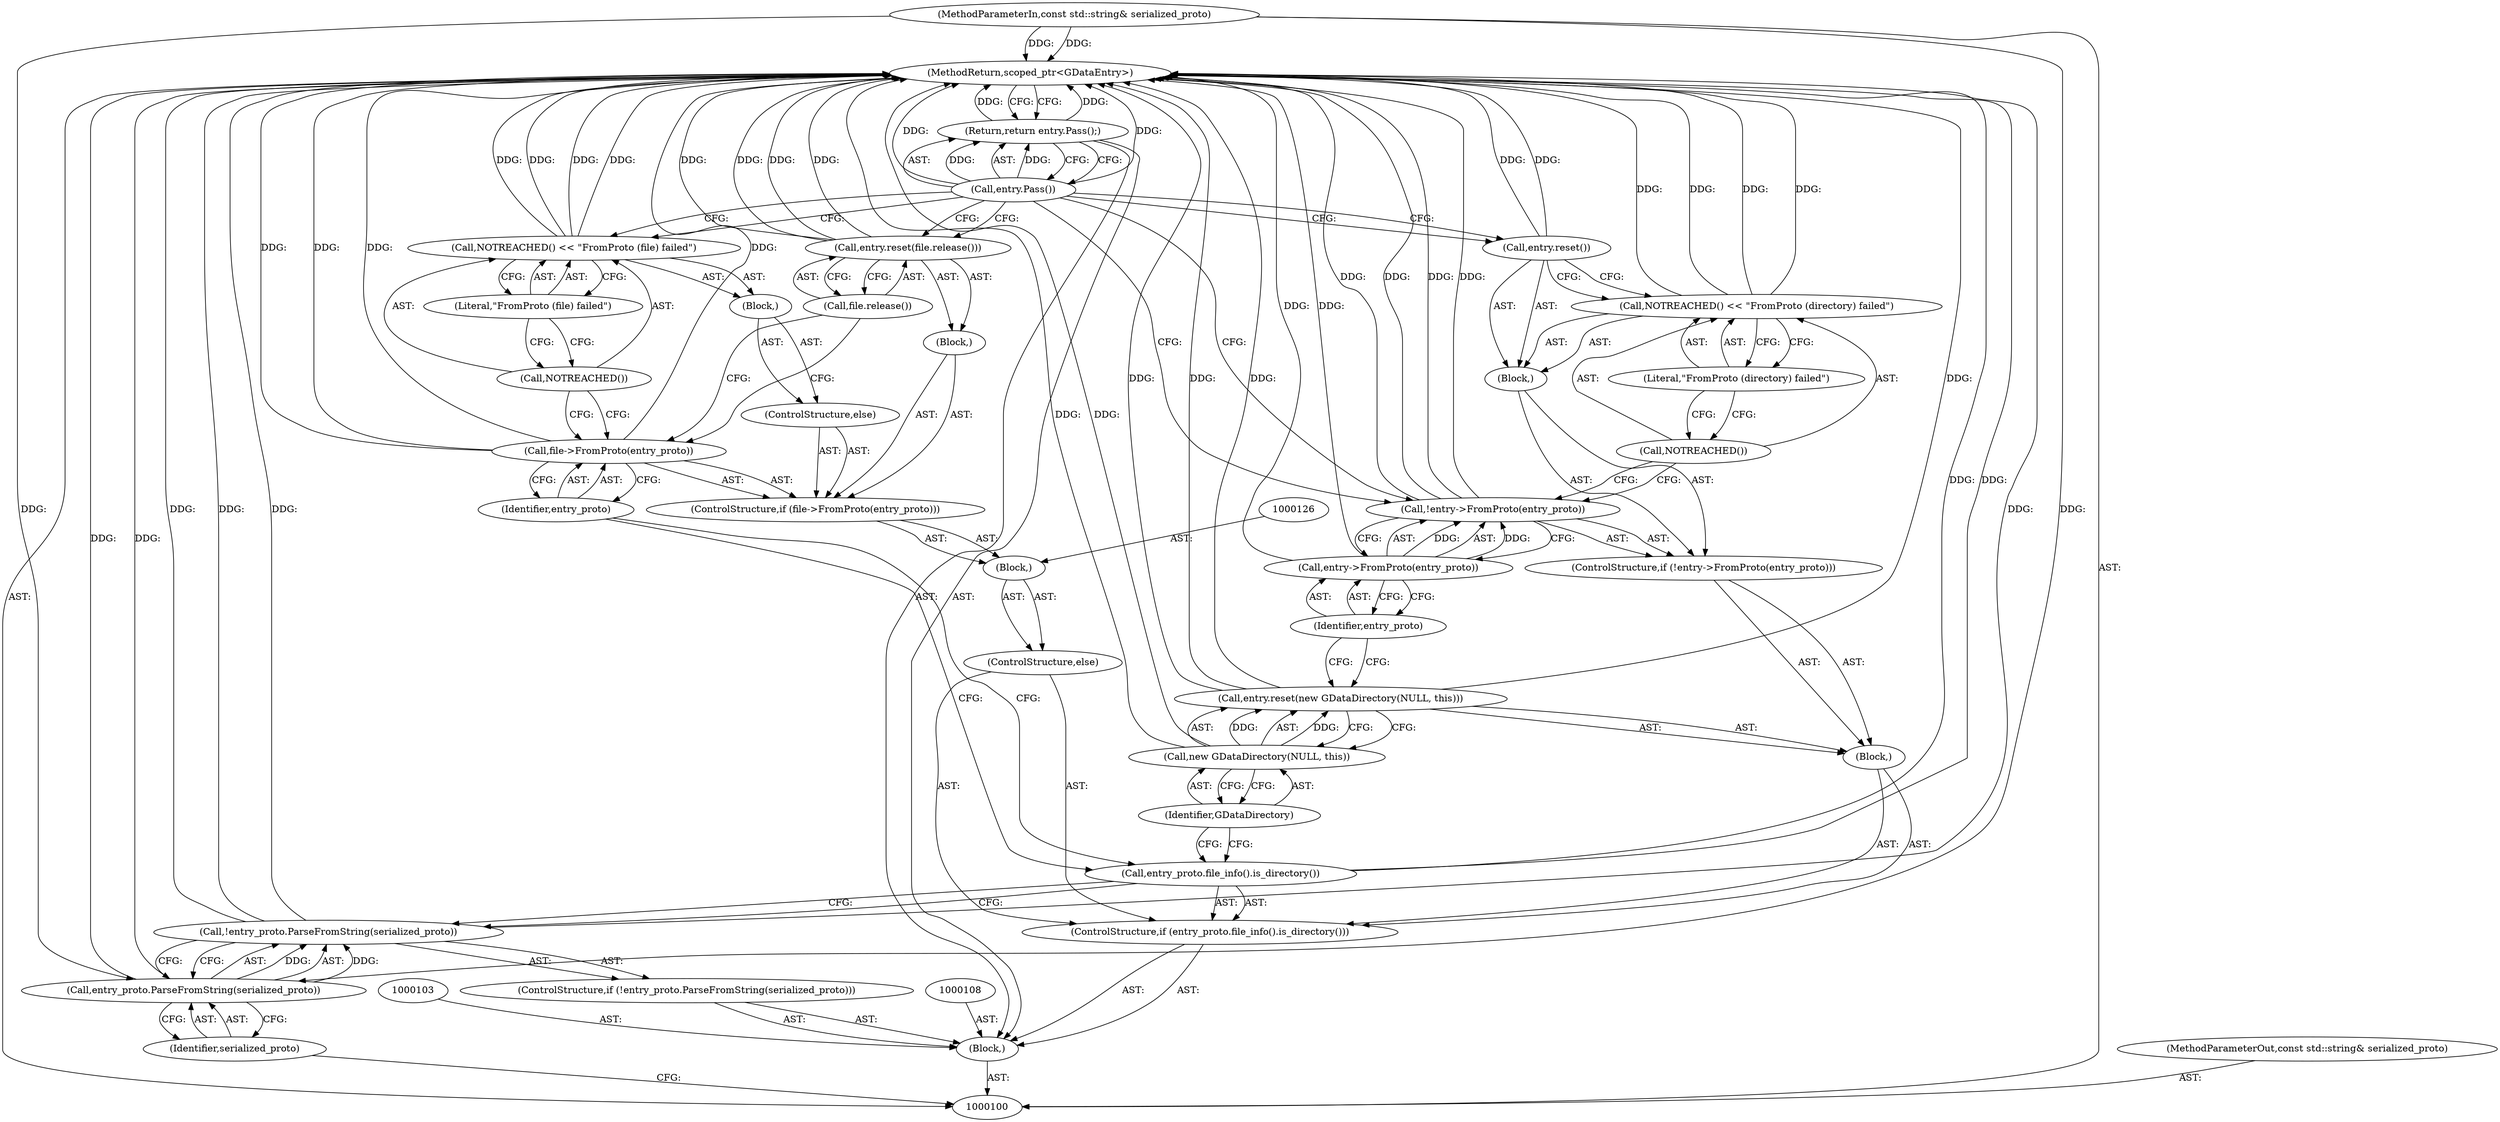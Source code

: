 digraph "1_Chrome_dd3b6fe574edad231c01c78e4647a74c38dc4178_8" {
"1000140" [label="(MethodReturn,scoped_ptr<GDataEntry>)"];
"1000117" [label="(Call,entry->FromProto(entry_proto))"];
"1000118" [label="(Identifier,entry_proto)"];
"1000119" [label="(Block,)"];
"1000115" [label="(ControlStructure,if (!entry->FromProto(entry_proto)))"];
"1000116" [label="(Call,!entry->FromProto(entry_proto))"];
"1000122" [label="(Literal,\"FromProto (directory) failed\")"];
"1000120" [label="(Call,NOTREACHED() << \"FromProto (directory) failed\")"];
"1000121" [label="(Call,NOTREACHED())"];
"1000123" [label="(Call,entry.reset())"];
"1000124" [label="(ControlStructure,else)"];
"1000125" [label="(Block,)"];
"1000129" [label="(Identifier,entry_proto)"];
"1000130" [label="(Block,)"];
"1000127" [label="(ControlStructure,if (file->FromProto(entry_proto)))"];
"1000128" [label="(Call,file->FromProto(entry_proto))"];
"1000132" [label="(Call,file.release())"];
"1000131" [label="(Call,entry.reset(file.release()))"];
"1000134" [label="(Block,)"];
"1000133" [label="(ControlStructure,else)"];
"1000137" [label="(Literal,\"FromProto (file) failed\")"];
"1000135" [label="(Call,NOTREACHED() << \"FromProto (file) failed\")"];
"1000136" [label="(Call,NOTREACHED())"];
"1000101" [label="(MethodParameterIn,const std::string& serialized_proto)"];
"1000191" [label="(MethodParameterOut,const std::string& serialized_proto)"];
"1000102" [label="(Block,)"];
"1000138" [label="(Return,return entry.Pass();)"];
"1000139" [label="(Call,entry.Pass())"];
"1000104" [label="(ControlStructure,if (!entry_proto.ParseFromString(serialized_proto)))"];
"1000107" [label="(Identifier,serialized_proto)"];
"1000105" [label="(Call,!entry_proto.ParseFromString(serialized_proto))"];
"1000106" [label="(Call,entry_proto.ParseFromString(serialized_proto))"];
"1000109" [label="(ControlStructure,if (entry_proto.file_info().is_directory()))"];
"1000111" [label="(Block,)"];
"1000110" [label="(Call,entry_proto.file_info().is_directory())"];
"1000113" [label="(Call,new GDataDirectory(NULL, this))"];
"1000114" [label="(Identifier,GDataDirectory)"];
"1000112" [label="(Call,entry.reset(new GDataDirectory(NULL, this)))"];
"1000140" -> "1000100"  [label="AST: "];
"1000140" -> "1000138"  [label="CFG: "];
"1000116" -> "1000140"  [label="DDG: "];
"1000116" -> "1000140"  [label="DDG: "];
"1000106" -> "1000140"  [label="DDG: "];
"1000105" -> "1000140"  [label="DDG: "];
"1000105" -> "1000140"  [label="DDG: "];
"1000113" -> "1000140"  [label="DDG: "];
"1000128" -> "1000140"  [label="DDG: "];
"1000128" -> "1000140"  [label="DDG: "];
"1000120" -> "1000140"  [label="DDG: "];
"1000120" -> "1000140"  [label="DDG: "];
"1000117" -> "1000140"  [label="DDG: "];
"1000112" -> "1000140"  [label="DDG: "];
"1000112" -> "1000140"  [label="DDG: "];
"1000135" -> "1000140"  [label="DDG: "];
"1000135" -> "1000140"  [label="DDG: "];
"1000131" -> "1000140"  [label="DDG: "];
"1000131" -> "1000140"  [label="DDG: "];
"1000123" -> "1000140"  [label="DDG: "];
"1000139" -> "1000140"  [label="DDG: "];
"1000101" -> "1000140"  [label="DDG: "];
"1000110" -> "1000140"  [label="DDG: "];
"1000138" -> "1000140"  [label="DDG: "];
"1000117" -> "1000116"  [label="AST: "];
"1000117" -> "1000118"  [label="CFG: "];
"1000118" -> "1000117"  [label="AST: "];
"1000116" -> "1000117"  [label="CFG: "];
"1000117" -> "1000140"  [label="DDG: "];
"1000117" -> "1000116"  [label="DDG: "];
"1000118" -> "1000117"  [label="AST: "];
"1000118" -> "1000112"  [label="CFG: "];
"1000117" -> "1000118"  [label="CFG: "];
"1000119" -> "1000115"  [label="AST: "];
"1000120" -> "1000119"  [label="AST: "];
"1000123" -> "1000119"  [label="AST: "];
"1000115" -> "1000111"  [label="AST: "];
"1000116" -> "1000115"  [label="AST: "];
"1000119" -> "1000115"  [label="AST: "];
"1000116" -> "1000115"  [label="AST: "];
"1000116" -> "1000117"  [label="CFG: "];
"1000117" -> "1000116"  [label="AST: "];
"1000121" -> "1000116"  [label="CFG: "];
"1000139" -> "1000116"  [label="CFG: "];
"1000116" -> "1000140"  [label="DDG: "];
"1000116" -> "1000140"  [label="DDG: "];
"1000117" -> "1000116"  [label="DDG: "];
"1000122" -> "1000120"  [label="AST: "];
"1000122" -> "1000121"  [label="CFG: "];
"1000120" -> "1000122"  [label="CFG: "];
"1000120" -> "1000119"  [label="AST: "];
"1000120" -> "1000122"  [label="CFG: "];
"1000121" -> "1000120"  [label="AST: "];
"1000122" -> "1000120"  [label="AST: "];
"1000123" -> "1000120"  [label="CFG: "];
"1000120" -> "1000140"  [label="DDG: "];
"1000120" -> "1000140"  [label="DDG: "];
"1000121" -> "1000120"  [label="AST: "];
"1000121" -> "1000116"  [label="CFG: "];
"1000122" -> "1000121"  [label="CFG: "];
"1000123" -> "1000119"  [label="AST: "];
"1000123" -> "1000120"  [label="CFG: "];
"1000139" -> "1000123"  [label="CFG: "];
"1000123" -> "1000140"  [label="DDG: "];
"1000124" -> "1000109"  [label="AST: "];
"1000125" -> "1000124"  [label="AST: "];
"1000125" -> "1000124"  [label="AST: "];
"1000126" -> "1000125"  [label="AST: "];
"1000127" -> "1000125"  [label="AST: "];
"1000129" -> "1000128"  [label="AST: "];
"1000129" -> "1000110"  [label="CFG: "];
"1000128" -> "1000129"  [label="CFG: "];
"1000130" -> "1000127"  [label="AST: "];
"1000131" -> "1000130"  [label="AST: "];
"1000127" -> "1000125"  [label="AST: "];
"1000128" -> "1000127"  [label="AST: "];
"1000130" -> "1000127"  [label="AST: "];
"1000133" -> "1000127"  [label="AST: "];
"1000128" -> "1000127"  [label="AST: "];
"1000128" -> "1000129"  [label="CFG: "];
"1000129" -> "1000128"  [label="AST: "];
"1000132" -> "1000128"  [label="CFG: "];
"1000136" -> "1000128"  [label="CFG: "];
"1000128" -> "1000140"  [label="DDG: "];
"1000128" -> "1000140"  [label="DDG: "];
"1000132" -> "1000131"  [label="AST: "];
"1000132" -> "1000128"  [label="CFG: "];
"1000131" -> "1000132"  [label="CFG: "];
"1000131" -> "1000130"  [label="AST: "];
"1000131" -> "1000132"  [label="CFG: "];
"1000132" -> "1000131"  [label="AST: "];
"1000139" -> "1000131"  [label="CFG: "];
"1000131" -> "1000140"  [label="DDG: "];
"1000131" -> "1000140"  [label="DDG: "];
"1000134" -> "1000133"  [label="AST: "];
"1000135" -> "1000134"  [label="AST: "];
"1000133" -> "1000127"  [label="AST: "];
"1000134" -> "1000133"  [label="AST: "];
"1000137" -> "1000135"  [label="AST: "];
"1000137" -> "1000136"  [label="CFG: "];
"1000135" -> "1000137"  [label="CFG: "];
"1000135" -> "1000134"  [label="AST: "];
"1000135" -> "1000137"  [label="CFG: "];
"1000136" -> "1000135"  [label="AST: "];
"1000137" -> "1000135"  [label="AST: "];
"1000139" -> "1000135"  [label="CFG: "];
"1000135" -> "1000140"  [label="DDG: "];
"1000135" -> "1000140"  [label="DDG: "];
"1000136" -> "1000135"  [label="AST: "];
"1000136" -> "1000128"  [label="CFG: "];
"1000137" -> "1000136"  [label="CFG: "];
"1000101" -> "1000100"  [label="AST: "];
"1000101" -> "1000140"  [label="DDG: "];
"1000101" -> "1000106"  [label="DDG: "];
"1000191" -> "1000100"  [label="AST: "];
"1000102" -> "1000100"  [label="AST: "];
"1000103" -> "1000102"  [label="AST: "];
"1000104" -> "1000102"  [label="AST: "];
"1000108" -> "1000102"  [label="AST: "];
"1000109" -> "1000102"  [label="AST: "];
"1000138" -> "1000102"  [label="AST: "];
"1000138" -> "1000102"  [label="AST: "];
"1000138" -> "1000139"  [label="CFG: "];
"1000139" -> "1000138"  [label="AST: "];
"1000140" -> "1000138"  [label="CFG: "];
"1000138" -> "1000140"  [label="DDG: "];
"1000139" -> "1000138"  [label="DDG: "];
"1000139" -> "1000138"  [label="AST: "];
"1000139" -> "1000123"  [label="CFG: "];
"1000139" -> "1000116"  [label="CFG: "];
"1000139" -> "1000131"  [label="CFG: "];
"1000139" -> "1000135"  [label="CFG: "];
"1000138" -> "1000139"  [label="CFG: "];
"1000139" -> "1000140"  [label="DDG: "];
"1000139" -> "1000138"  [label="DDG: "];
"1000104" -> "1000102"  [label="AST: "];
"1000105" -> "1000104"  [label="AST: "];
"1000107" -> "1000106"  [label="AST: "];
"1000107" -> "1000100"  [label="CFG: "];
"1000106" -> "1000107"  [label="CFG: "];
"1000105" -> "1000104"  [label="AST: "];
"1000105" -> "1000106"  [label="CFG: "];
"1000106" -> "1000105"  [label="AST: "];
"1000110" -> "1000105"  [label="CFG: "];
"1000105" -> "1000140"  [label="DDG: "];
"1000105" -> "1000140"  [label="DDG: "];
"1000106" -> "1000105"  [label="DDG: "];
"1000106" -> "1000105"  [label="AST: "];
"1000106" -> "1000107"  [label="CFG: "];
"1000107" -> "1000106"  [label="AST: "];
"1000105" -> "1000106"  [label="CFG: "];
"1000106" -> "1000140"  [label="DDG: "];
"1000106" -> "1000105"  [label="DDG: "];
"1000101" -> "1000106"  [label="DDG: "];
"1000109" -> "1000102"  [label="AST: "];
"1000110" -> "1000109"  [label="AST: "];
"1000111" -> "1000109"  [label="AST: "];
"1000124" -> "1000109"  [label="AST: "];
"1000111" -> "1000109"  [label="AST: "];
"1000112" -> "1000111"  [label="AST: "];
"1000115" -> "1000111"  [label="AST: "];
"1000110" -> "1000109"  [label="AST: "];
"1000110" -> "1000105"  [label="CFG: "];
"1000114" -> "1000110"  [label="CFG: "];
"1000129" -> "1000110"  [label="CFG: "];
"1000110" -> "1000140"  [label="DDG: "];
"1000113" -> "1000112"  [label="AST: "];
"1000113" -> "1000114"  [label="CFG: "];
"1000114" -> "1000113"  [label="AST: "];
"1000112" -> "1000113"  [label="CFG: "];
"1000113" -> "1000140"  [label="DDG: "];
"1000113" -> "1000112"  [label="DDG: "];
"1000114" -> "1000113"  [label="AST: "];
"1000114" -> "1000110"  [label="CFG: "];
"1000113" -> "1000114"  [label="CFG: "];
"1000112" -> "1000111"  [label="AST: "];
"1000112" -> "1000113"  [label="CFG: "];
"1000113" -> "1000112"  [label="AST: "];
"1000118" -> "1000112"  [label="CFG: "];
"1000112" -> "1000140"  [label="DDG: "];
"1000112" -> "1000140"  [label="DDG: "];
"1000113" -> "1000112"  [label="DDG: "];
}
